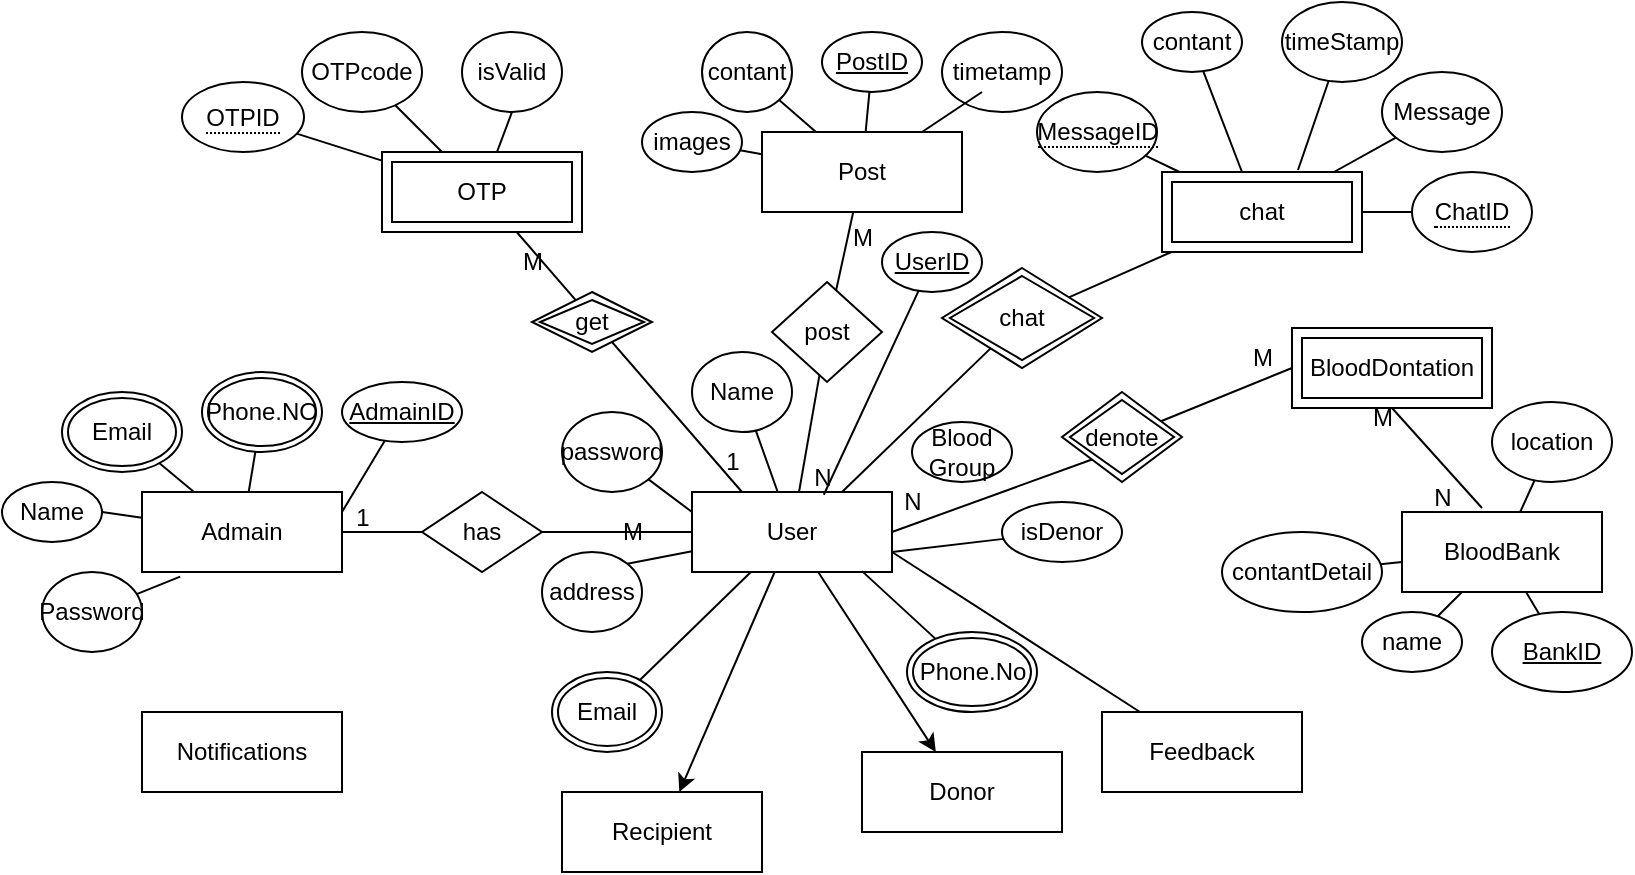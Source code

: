 <mxfile version="24.5.2" type="github">
  <diagram id="R2lEEEUBdFMjLlhIrx00" name="Page-1">
    <mxGraphModel dx="880" dy="446" grid="1" gridSize="10" guides="1" tooltips="1" connect="1" arrows="1" fold="1" page="1" pageScale="1" pageWidth="850" pageHeight="1100" math="0" shadow="0" extFonts="Permanent Marker^https://fonts.googleapis.com/css?family=Permanent+Marker">
      <root>
        <mxCell id="0" />
        <mxCell id="1" parent="0" />
        <mxCell id="QB1D0kBepASb9x_ZZ9DH-1" value="User" style="whiteSpace=wrap;html=1;align=center;" parent="1" vertex="1">
          <mxGeometry x="375" y="570" width="100" height="40" as="geometry" />
        </mxCell>
        <mxCell id="QB1D0kBepASb9x_ZZ9DH-2" value="Admain" style="whiteSpace=wrap;html=1;align=center;" parent="1" vertex="1">
          <mxGeometry x="100" y="570" width="100" height="40" as="geometry" />
        </mxCell>
        <mxCell id="QB1D0kBepASb9x_ZZ9DH-3" value="Donor" style="whiteSpace=wrap;html=1;align=center;" parent="1" vertex="1">
          <mxGeometry x="460" y="700" width="100" height="40" as="geometry" />
        </mxCell>
        <mxCell id="QB1D0kBepASb9x_ZZ9DH-4" value="Recipient" style="whiteSpace=wrap;html=1;align=center;" parent="1" vertex="1">
          <mxGeometry x="310" y="720" width="100" height="40" as="geometry" />
        </mxCell>
        <mxCell id="QB1D0kBepASb9x_ZZ9DH-5" value="OTP" style="shape=ext;margin=3;double=1;whiteSpace=wrap;html=1;align=center;" parent="1" vertex="1">
          <mxGeometry x="220" y="400" width="100" height="40" as="geometry" />
        </mxCell>
        <mxCell id="QB1D0kBepASb9x_ZZ9DH-7" value="Post" style="whiteSpace=wrap;html=1;align=center;" parent="1" vertex="1">
          <mxGeometry x="410" y="390" width="100" height="40" as="geometry" />
        </mxCell>
        <mxCell id="QB1D0kBepASb9x_ZZ9DH-8" value="BloodDontation" style="shape=ext;margin=3;double=1;whiteSpace=wrap;html=1;align=center;" parent="1" vertex="1">
          <mxGeometry x="675" y="488" width="100" height="40" as="geometry" />
        </mxCell>
        <mxCell id="QB1D0kBepASb9x_ZZ9DH-9" value="BloodBank" style="whiteSpace=wrap;html=1;align=center;" parent="1" vertex="1">
          <mxGeometry x="730" y="580" width="100" height="40" as="geometry" />
        </mxCell>
        <mxCell id="QB1D0kBepASb9x_ZZ9DH-10" value="Notifications" style="whiteSpace=wrap;html=1;align=center;" parent="1" vertex="1">
          <mxGeometry x="100" y="680" width="100" height="40" as="geometry" />
        </mxCell>
        <mxCell id="QB1D0kBepASb9x_ZZ9DH-11" value="Feedback" style="whiteSpace=wrap;html=1;align=center;" parent="1" vertex="1">
          <mxGeometry x="580" y="680" width="100" height="40" as="geometry" />
        </mxCell>
        <mxCell id="QB1D0kBepASb9x_ZZ9DH-12" value="UserID" style="ellipse;whiteSpace=wrap;html=1;align=center;fontStyle=4;" parent="1" vertex="1">
          <mxGeometry x="470" y="440" width="50" height="30" as="geometry" />
        </mxCell>
        <mxCell id="QB1D0kBepASb9x_ZZ9DH-13" value="address" style="ellipse;whiteSpace=wrap;html=1;align=center;" parent="1" vertex="1">
          <mxGeometry x="300" y="600" width="50" height="40" as="geometry" />
        </mxCell>
        <mxCell id="QB1D0kBepASb9x_ZZ9DH-14" value="password" style="ellipse;whiteSpace=wrap;html=1;align=center;" parent="1" vertex="1">
          <mxGeometry x="310" y="530" width="50" height="40" as="geometry" />
        </mxCell>
        <mxCell id="QB1D0kBepASb9x_ZZ9DH-15" value="Name" style="ellipse;whiteSpace=wrap;html=1;align=center;" parent="1" vertex="1">
          <mxGeometry x="375" y="500" width="50" height="40" as="geometry" />
        </mxCell>
        <mxCell id="QB1D0kBepASb9x_ZZ9DH-16" value="Phone.No" style="ellipse;shape=doubleEllipse;margin=3;whiteSpace=wrap;html=1;align=center;" parent="1" vertex="1">
          <mxGeometry x="482.5" y="640" width="65" height="40" as="geometry" />
        </mxCell>
        <mxCell id="QB1D0kBepASb9x_ZZ9DH-17" value="Email" style="ellipse;shape=doubleEllipse;margin=3;whiteSpace=wrap;html=1;align=center;" parent="1" vertex="1">
          <mxGeometry x="305" y="660" width="55" height="40" as="geometry" />
        </mxCell>
        <mxCell id="QB1D0kBepASb9x_ZZ9DH-18" value="isDenor" style="ellipse;whiteSpace=wrap;html=1;align=center;" parent="1" vertex="1">
          <mxGeometry x="530" y="575" width="60" height="30" as="geometry" />
        </mxCell>
        <mxCell id="QB1D0kBepASb9x_ZZ9DH-19" value="Blood&lt;br&gt;Group" style="ellipse;whiteSpace=wrap;html=1;align=center;" parent="1" vertex="1">
          <mxGeometry x="485" y="535" width="50" height="30" as="geometry" />
        </mxCell>
        <mxCell id="QB1D0kBepASb9x_ZZ9DH-20" value="has" style="shape=rhombus;perimeter=rhombusPerimeter;whiteSpace=wrap;html=1;align=center;" parent="1" vertex="1">
          <mxGeometry x="240" y="570" width="60" height="40" as="geometry" />
        </mxCell>
        <mxCell id="QB1D0kBepASb9x_ZZ9DH-21" value="" style="endArrow=none;html=1;rounded=0;entryX=0;entryY=0.5;entryDx=0;entryDy=0;" parent="1" source="QB1D0kBepASb9x_ZZ9DH-20" target="QB1D0kBepASb9x_ZZ9DH-1" edge="1">
          <mxGeometry relative="1" as="geometry">
            <mxPoint x="370" y="580" as="sourcePoint" />
            <mxPoint x="530" y="580" as="targetPoint" />
          </mxGeometry>
        </mxCell>
        <mxCell id="QB1D0kBepASb9x_ZZ9DH-22" value="" style="endArrow=none;html=1;rounded=0;" parent="1" source="QB1D0kBepASb9x_ZZ9DH-2" target="QB1D0kBepASb9x_ZZ9DH-20" edge="1">
          <mxGeometry relative="1" as="geometry">
            <mxPoint x="370" y="580" as="sourcePoint" />
            <mxPoint x="530" y="580" as="targetPoint" />
          </mxGeometry>
        </mxCell>
        <mxCell id="QB1D0kBepASb9x_ZZ9DH-23" value="" style="endArrow=none;html=1;rounded=0;entryX=0.25;entryY=0;entryDx=0;entryDy=0;" parent="1" source="QB1D0kBepASb9x_ZZ9DH-5" target="QB1D0kBepASb9x_ZZ9DH-1" edge="1">
          <mxGeometry relative="1" as="geometry">
            <mxPoint x="370" y="580" as="sourcePoint" />
            <mxPoint x="530" y="580" as="targetPoint" />
          </mxGeometry>
        </mxCell>
        <mxCell id="QB1D0kBepASb9x_ZZ9DH-24" value="" style="endArrow=none;html=1;rounded=0;" parent="1" source="QB1D0kBepASb9x_ZZ9DH-57" target="QB1D0kBepASb9x_ZZ9DH-7" edge="1">
          <mxGeometry relative="1" as="geometry">
            <mxPoint x="370" y="580" as="sourcePoint" />
            <mxPoint x="530" y="580" as="targetPoint" />
          </mxGeometry>
        </mxCell>
        <mxCell id="QB1D0kBepASb9x_ZZ9DH-25" value="" style="endArrow=none;html=1;rounded=0;" parent="1" source="EV8ZqtbG6k8P1l08Tk5u-41" target="EV8ZqtbG6k8P1l08Tk5u-40" edge="1">
          <mxGeometry relative="1" as="geometry">
            <mxPoint x="538.333" y="486.667" as="sourcePoint" />
            <mxPoint x="610" y="425" as="targetPoint" />
          </mxGeometry>
        </mxCell>
        <mxCell id="QB1D0kBepASb9x_ZZ9DH-26" value="" style="endArrow=none;html=1;rounded=0;entryX=1;entryY=0.5;entryDx=0;entryDy=0;exitX=0;exitY=1;exitDx=0;exitDy=0;" parent="1" source="EV8ZqtbG6k8P1l08Tk5u-15" target="QB1D0kBepASb9x_ZZ9DH-1" edge="1">
          <mxGeometry relative="1" as="geometry">
            <mxPoint x="370" y="580" as="sourcePoint" />
            <mxPoint x="530" y="580" as="targetPoint" />
          </mxGeometry>
        </mxCell>
        <mxCell id="QB1D0kBepASb9x_ZZ9DH-38" value="" style="endArrow=none;html=1;rounded=0;entryX=0;entryY=0.25;entryDx=0;entryDy=0;" parent="1" source="QB1D0kBepASb9x_ZZ9DH-14" target="QB1D0kBepASb9x_ZZ9DH-1" edge="1">
          <mxGeometry relative="1" as="geometry">
            <mxPoint x="80" y="510" as="sourcePoint" />
            <mxPoint x="240" y="510" as="targetPoint" />
          </mxGeometry>
        </mxCell>
        <mxCell id="QB1D0kBepASb9x_ZZ9DH-39" value="" style="endArrow=none;html=1;rounded=0;" parent="1" source="QB1D0kBepASb9x_ZZ9DH-1" target="QB1D0kBepASb9x_ZZ9DH-15" edge="1">
          <mxGeometry relative="1" as="geometry">
            <mxPoint x="370" y="580" as="sourcePoint" />
            <mxPoint x="530" y="580" as="targetPoint" />
          </mxGeometry>
        </mxCell>
        <mxCell id="QB1D0kBepASb9x_ZZ9DH-40" value="" style="endArrow=none;html=1;rounded=0;exitX=0.659;exitY=0.034;exitDx=0;exitDy=0;exitPerimeter=0;" parent="1" source="QB1D0kBepASb9x_ZZ9DH-1" target="QB1D0kBepASb9x_ZZ9DH-12" edge="1">
          <mxGeometry relative="1" as="geometry">
            <mxPoint x="370" y="580" as="sourcePoint" />
            <mxPoint x="530" y="580" as="targetPoint" />
          </mxGeometry>
        </mxCell>
        <mxCell id="QB1D0kBepASb9x_ZZ9DH-41" value="" style="endArrow=none;html=1;rounded=0;entryX=1;entryY=0.75;entryDx=0;entryDy=0;" parent="1" source="QB1D0kBepASb9x_ZZ9DH-18" target="QB1D0kBepASb9x_ZZ9DH-1" edge="1">
          <mxGeometry relative="1" as="geometry">
            <mxPoint x="370" y="580" as="sourcePoint" />
            <mxPoint x="530" y="580" as="targetPoint" />
          </mxGeometry>
        </mxCell>
        <mxCell id="QB1D0kBepASb9x_ZZ9DH-42" value="" style="endArrow=none;html=1;rounded=0;entryX=0.85;entryY=0.989;entryDx=0;entryDy=0;entryPerimeter=0;" parent="1" source="QB1D0kBepASb9x_ZZ9DH-16" target="QB1D0kBepASb9x_ZZ9DH-1" edge="1">
          <mxGeometry relative="1" as="geometry">
            <mxPoint x="370" y="580" as="sourcePoint" />
            <mxPoint x="530" y="580" as="targetPoint" />
          </mxGeometry>
        </mxCell>
        <mxCell id="QB1D0kBepASb9x_ZZ9DH-44" value="" style="endArrow=none;html=1;rounded=0;" parent="1" source="QB1D0kBepASb9x_ZZ9DH-1" target="QB1D0kBepASb9x_ZZ9DH-17" edge="1">
          <mxGeometry relative="1" as="geometry">
            <mxPoint x="370" y="580" as="sourcePoint" />
            <mxPoint x="530" y="580" as="targetPoint" />
          </mxGeometry>
        </mxCell>
        <mxCell id="QB1D0kBepASb9x_ZZ9DH-45" value="" style="endArrow=none;html=1;rounded=0;entryX=1;entryY=0;entryDx=0;entryDy=0;" parent="1" source="QB1D0kBepASb9x_ZZ9DH-1" target="QB1D0kBepASb9x_ZZ9DH-13" edge="1">
          <mxGeometry relative="1" as="geometry">
            <mxPoint x="370" y="580" as="sourcePoint" />
            <mxPoint x="530" y="580" as="targetPoint" />
          </mxGeometry>
        </mxCell>
        <mxCell id="QB1D0kBepASb9x_ZZ9DH-46" value="Phone.NO" style="ellipse;shape=doubleEllipse;margin=3;whiteSpace=wrap;html=1;align=center;" parent="1" vertex="1">
          <mxGeometry x="130" y="510" width="60" height="40" as="geometry" />
        </mxCell>
        <mxCell id="QB1D0kBepASb9x_ZZ9DH-47" value="Email" style="ellipse;shape=doubleEllipse;margin=3;whiteSpace=wrap;html=1;align=center;" parent="1" vertex="1">
          <mxGeometry x="60" y="520" width="60" height="40" as="geometry" />
        </mxCell>
        <mxCell id="QB1D0kBepASb9x_ZZ9DH-48" value="" style="endArrow=none;html=1;rounded=0;" parent="1" source="QB1D0kBepASb9x_ZZ9DH-2" target="QB1D0kBepASb9x_ZZ9DH-47" edge="1">
          <mxGeometry relative="1" as="geometry">
            <mxPoint x="370" y="580" as="sourcePoint" />
            <mxPoint x="530" y="580" as="targetPoint" />
          </mxGeometry>
        </mxCell>
        <mxCell id="QB1D0kBepASb9x_ZZ9DH-49" value="" style="endArrow=none;html=1;rounded=0;" parent="1" source="QB1D0kBepASb9x_ZZ9DH-2" target="QB1D0kBepASb9x_ZZ9DH-46" edge="1">
          <mxGeometry relative="1" as="geometry">
            <mxPoint x="370" y="580" as="sourcePoint" />
            <mxPoint x="530" y="580" as="targetPoint" />
          </mxGeometry>
        </mxCell>
        <mxCell id="QB1D0kBepASb9x_ZZ9DH-50" value="AdmainID" style="ellipse;whiteSpace=wrap;html=1;align=center;fontStyle=4;" parent="1" vertex="1">
          <mxGeometry x="200" y="515" width="60" height="30" as="geometry" />
        </mxCell>
        <mxCell id="QB1D0kBepASb9x_ZZ9DH-51" value="" style="endArrow=none;html=1;rounded=0;exitX=1;exitY=0.25;exitDx=0;exitDy=0;" parent="1" source="QB1D0kBepASb9x_ZZ9DH-2" target="QB1D0kBepASb9x_ZZ9DH-50" edge="1">
          <mxGeometry relative="1" as="geometry">
            <mxPoint x="370" y="580" as="sourcePoint" />
            <mxPoint x="530" y="580" as="targetPoint" />
          </mxGeometry>
        </mxCell>
        <mxCell id="QB1D0kBepASb9x_ZZ9DH-52" value="Password" style="ellipse;whiteSpace=wrap;html=1;align=center;" parent="1" vertex="1">
          <mxGeometry x="50" y="610" width="50" height="40" as="geometry" />
        </mxCell>
        <mxCell id="QB1D0kBepASb9x_ZZ9DH-53" value="Name" style="ellipse;whiteSpace=wrap;html=1;align=center;" parent="1" vertex="1">
          <mxGeometry x="30" y="565" width="50" height="30" as="geometry" />
        </mxCell>
        <mxCell id="QB1D0kBepASb9x_ZZ9DH-55" value="" style="endArrow=none;html=1;rounded=0;" parent="1" source="QB1D0kBepASb9x_ZZ9DH-2" edge="1">
          <mxGeometry relative="1" as="geometry">
            <mxPoint x="370" y="580" as="sourcePoint" />
            <mxPoint x="80" y="580" as="targetPoint" />
          </mxGeometry>
        </mxCell>
        <mxCell id="QB1D0kBepASb9x_ZZ9DH-56" value="" style="endArrow=none;html=1;rounded=0;exitX=0.191;exitY=1.057;exitDx=0;exitDy=0;exitPerimeter=0;" parent="1" source="QB1D0kBepASb9x_ZZ9DH-2" target="QB1D0kBepASb9x_ZZ9DH-52" edge="1">
          <mxGeometry relative="1" as="geometry">
            <mxPoint x="370" y="580" as="sourcePoint" />
            <mxPoint x="530" y="580" as="targetPoint" />
          </mxGeometry>
        </mxCell>
        <mxCell id="QB1D0kBepASb9x_ZZ9DH-59" value="1" style="text;html=1;align=center;verticalAlign=middle;resizable=0;points=[];autosize=1;strokeColor=none;fillColor=none;" parent="1" vertex="1">
          <mxGeometry x="195" y="568" width="30" height="30" as="geometry" />
        </mxCell>
        <mxCell id="QB1D0kBepASb9x_ZZ9DH-60" value="M" style="text;html=1;align=center;verticalAlign=middle;resizable=0;points=[];autosize=1;strokeColor=none;fillColor=none;" parent="1" vertex="1">
          <mxGeometry x="330" y="575" width="30" height="30" as="geometry" />
        </mxCell>
        <mxCell id="QB1D0kBepASb9x_ZZ9DH-62" value="1" style="text;html=1;align=center;verticalAlign=middle;resizable=0;points=[];autosize=1;strokeColor=none;fillColor=none;" parent="1" vertex="1">
          <mxGeometry x="380" y="540" width="30" height="30" as="geometry" />
        </mxCell>
        <mxCell id="QB1D0kBepASb9x_ZZ9DH-63" value="" style="endArrow=none;html=1;rounded=0;entryX=0.25;entryY=0;entryDx=0;entryDy=0;" parent="1" source="QB1D0kBepASb9x_ZZ9DH-5" target="QB1D0kBepASb9x_ZZ9DH-61" edge="1">
          <mxGeometry relative="1" as="geometry">
            <mxPoint x="287" y="440" as="sourcePoint" />
            <mxPoint x="400" y="570" as="targetPoint" />
          </mxGeometry>
        </mxCell>
        <mxCell id="QB1D0kBepASb9x_ZZ9DH-61" value="M" style="text;html=1;align=center;verticalAlign=middle;resizable=0;points=[];autosize=1;strokeColor=none;fillColor=none;" parent="1" vertex="1">
          <mxGeometry x="280" y="440" width="30" height="30" as="geometry" />
        </mxCell>
        <mxCell id="QB1D0kBepASb9x_ZZ9DH-64" value="isValid" style="ellipse;whiteSpace=wrap;html=1;align=center;" parent="1" vertex="1">
          <mxGeometry x="260" y="340" width="50" height="40" as="geometry" />
        </mxCell>
        <mxCell id="QB1D0kBepASb9x_ZZ9DH-65" value="OTPcode" style="ellipse;whiteSpace=wrap;html=1;align=center;" parent="1" vertex="1">
          <mxGeometry x="180" y="340" width="60" height="40" as="geometry" />
        </mxCell>
        <mxCell id="QB1D0kBepASb9x_ZZ9DH-66" value="" style="endArrow=none;html=1;rounded=0;exitX=0.5;exitY=1;exitDx=0;exitDy=0;" parent="1" source="QB1D0kBepASb9x_ZZ9DH-64" target="QB1D0kBepASb9x_ZZ9DH-5" edge="1">
          <mxGeometry relative="1" as="geometry">
            <mxPoint x="240" y="500" as="sourcePoint" />
            <mxPoint x="400" y="500" as="targetPoint" />
          </mxGeometry>
        </mxCell>
        <mxCell id="QB1D0kBepASb9x_ZZ9DH-67" value="" style="endArrow=none;html=1;rounded=0;" parent="1" source="QB1D0kBepASb9x_ZZ9DH-65" target="QB1D0kBepASb9x_ZZ9DH-5" edge="1">
          <mxGeometry relative="1" as="geometry">
            <mxPoint x="240" y="500" as="sourcePoint" />
            <mxPoint x="400" y="500" as="targetPoint" />
          </mxGeometry>
        </mxCell>
        <mxCell id="QB1D0kBepASb9x_ZZ9DH-69" value="" style="endArrow=none;html=1;rounded=0;" parent="1" source="EV8ZqtbG6k8P1l08Tk5u-43" target="QB1D0kBepASb9x_ZZ9DH-5" edge="1">
          <mxGeometry relative="1" as="geometry">
            <mxPoint x="199.904" y="416.196" as="sourcePoint" />
            <mxPoint x="400" y="500" as="targetPoint" />
          </mxGeometry>
        </mxCell>
        <mxCell id="QB1D0kBepASb9x_ZZ9DH-70" value="" style="edgeStyle=none;orthogonalLoop=1;jettySize=auto;html=1;rounded=0;" parent="1" source="QB1D0kBepASb9x_ZZ9DH-1" target="QB1D0kBepASb9x_ZZ9DH-3" edge="1">
          <mxGeometry width="100" relative="1" as="geometry">
            <mxPoint x="370" y="680" as="sourcePoint" />
            <mxPoint x="470" y="680" as="targetPoint" />
            <Array as="points" />
          </mxGeometry>
        </mxCell>
        <mxCell id="QB1D0kBepASb9x_ZZ9DH-71" value="" style="edgeStyle=none;orthogonalLoop=1;jettySize=auto;html=1;rounded=0;" parent="1" source="QB1D0kBepASb9x_ZZ9DH-1" target="QB1D0kBepASb9x_ZZ9DH-4" edge="1">
          <mxGeometry width="100" relative="1" as="geometry">
            <mxPoint x="320" y="680" as="sourcePoint" />
            <mxPoint x="420" y="680" as="targetPoint" />
            <Array as="points" />
          </mxGeometry>
        </mxCell>
        <mxCell id="EV8ZqtbG6k8P1l08Tk5u-1" value="images" style="ellipse;whiteSpace=wrap;html=1;align=center;" vertex="1" parent="1">
          <mxGeometry x="350" y="380" width="50" height="30" as="geometry" />
        </mxCell>
        <mxCell id="EV8ZqtbG6k8P1l08Tk5u-2" value="timetamp" style="ellipse;whiteSpace=wrap;html=1;align=center;" vertex="1" parent="1">
          <mxGeometry x="500" y="340" width="60" height="40" as="geometry" />
        </mxCell>
        <mxCell id="EV8ZqtbG6k8P1l08Tk5u-3" value="contant" style="ellipse;whiteSpace=wrap;html=1;align=center;" vertex="1" parent="1">
          <mxGeometry x="380" y="340" width="45" height="40" as="geometry" />
        </mxCell>
        <mxCell id="EV8ZqtbG6k8P1l08Tk5u-4" value="PostID" style="ellipse;whiteSpace=wrap;html=1;align=center;fontStyle=4;" vertex="1" parent="1">
          <mxGeometry x="440" y="340" width="50" height="30" as="geometry" />
        </mxCell>
        <mxCell id="EV8ZqtbG6k8P1l08Tk5u-5" value="get" style="shape=rhombus;double=1;perimeter=rhombusPerimeter;whiteSpace=wrap;html=1;align=center;" vertex="1" parent="1">
          <mxGeometry x="295" y="470" width="60" height="30" as="geometry" />
        </mxCell>
        <mxCell id="EV8ZqtbG6k8P1l08Tk5u-6" value="" style="endArrow=none;html=1;rounded=0;" edge="1" parent="1" source="QB1D0kBepASb9x_ZZ9DH-1" target="QB1D0kBepASb9x_ZZ9DH-57">
          <mxGeometry relative="1" as="geometry">
            <mxPoint x="429" y="570" as="sourcePoint" />
            <mxPoint x="456" y="430" as="targetPoint" />
          </mxGeometry>
        </mxCell>
        <mxCell id="QB1D0kBepASb9x_ZZ9DH-57" value="post" style="shape=rhombus;perimeter=rhombusPerimeter;whiteSpace=wrap;html=1;align=center;" parent="1" vertex="1">
          <mxGeometry x="415" y="465" width="55" height="50" as="geometry" />
        </mxCell>
        <mxCell id="EV8ZqtbG6k8P1l08Tk5u-7" value="N" style="text;html=1;align=center;verticalAlign=middle;resizable=0;points=[];autosize=1;strokeColor=none;fillColor=none;" vertex="1" parent="1">
          <mxGeometry x="425" y="548" width="30" height="30" as="geometry" />
        </mxCell>
        <mxCell id="EV8ZqtbG6k8P1l08Tk5u-9" value="M" style="text;html=1;align=center;verticalAlign=middle;resizable=0;points=[];autosize=1;strokeColor=none;fillColor=none;" vertex="1" parent="1">
          <mxGeometry x="445" y="428" width="30" height="30" as="geometry" />
        </mxCell>
        <mxCell id="EV8ZqtbG6k8P1l08Tk5u-10" value="" style="endArrow=none;html=1;rounded=0;" edge="1" parent="1" target="QB1D0kBepASb9x_ZZ9DH-7">
          <mxGeometry relative="1" as="geometry">
            <mxPoint x="520" y="370" as="sourcePoint" />
            <mxPoint x="500" y="540" as="targetPoint" />
          </mxGeometry>
        </mxCell>
        <mxCell id="EV8ZqtbG6k8P1l08Tk5u-11" value="" style="endArrow=none;html=1;rounded=0;" edge="1" parent="1" source="EV8ZqtbG6k8P1l08Tk5u-4" target="QB1D0kBepASb9x_ZZ9DH-7">
          <mxGeometry relative="1" as="geometry">
            <mxPoint x="450" y="465" as="sourcePoint" />
            <mxPoint x="610" y="465" as="targetPoint" />
          </mxGeometry>
        </mxCell>
        <mxCell id="EV8ZqtbG6k8P1l08Tk5u-12" value="" style="endArrow=none;html=1;rounded=0;" edge="1" parent="1" source="EV8ZqtbG6k8P1l08Tk5u-3" target="QB1D0kBepASb9x_ZZ9DH-7">
          <mxGeometry relative="1" as="geometry">
            <mxPoint x="340" y="540" as="sourcePoint" />
            <mxPoint x="500" y="540" as="targetPoint" />
          </mxGeometry>
        </mxCell>
        <mxCell id="EV8ZqtbG6k8P1l08Tk5u-13" value="" style="endArrow=none;html=1;rounded=0;" edge="1" parent="1" source="EV8ZqtbG6k8P1l08Tk5u-1" target="QB1D0kBepASb9x_ZZ9DH-7">
          <mxGeometry relative="1" as="geometry">
            <mxPoint x="340" y="540" as="sourcePoint" />
            <mxPoint x="500" y="540" as="targetPoint" />
          </mxGeometry>
        </mxCell>
        <mxCell id="EV8ZqtbG6k8P1l08Tk5u-17" value="" style="endArrow=none;html=1;rounded=0;exitX=0;exitY=0.5;exitDx=0;exitDy=0;" edge="1" parent="1" source="QB1D0kBepASb9x_ZZ9DH-8" target="EV8ZqtbG6k8P1l08Tk5u-15">
          <mxGeometry relative="1" as="geometry">
            <mxPoint x="670" y="510" as="sourcePoint" />
            <mxPoint x="620" y="530" as="targetPoint" />
          </mxGeometry>
        </mxCell>
        <mxCell id="EV8ZqtbG6k8P1l08Tk5u-15" value="denote" style="shape=rhombus;double=1;perimeter=rhombusPerimeter;whiteSpace=wrap;html=1;align=center;" vertex="1" parent="1">
          <mxGeometry x="560" y="520" width="60" height="45" as="geometry" />
        </mxCell>
        <mxCell id="EV8ZqtbG6k8P1l08Tk5u-18" value="N" style="text;html=1;align=center;verticalAlign=middle;resizable=0;points=[];autosize=1;strokeColor=none;fillColor=none;" vertex="1" parent="1">
          <mxGeometry x="470" y="560" width="30" height="30" as="geometry" />
        </mxCell>
        <mxCell id="EV8ZqtbG6k8P1l08Tk5u-19" value="M" style="text;html=1;align=center;verticalAlign=middle;resizable=0;points=[];autosize=1;strokeColor=none;fillColor=none;" vertex="1" parent="1">
          <mxGeometry x="645" y="488" width="30" height="30" as="geometry" />
        </mxCell>
        <mxCell id="EV8ZqtbG6k8P1l08Tk5u-25" value="" style="endArrow=none;html=1;rounded=0;entryX=0.5;entryY=1;entryDx=0;entryDy=0;exitX=0.4;exitY=-0.05;exitDx=0;exitDy=0;exitPerimeter=0;" edge="1" parent="1" source="QB1D0kBepASb9x_ZZ9DH-9" target="QB1D0kBepASb9x_ZZ9DH-8">
          <mxGeometry relative="1" as="geometry">
            <mxPoint x="340" y="570" as="sourcePoint" />
            <mxPoint x="500" y="570" as="targetPoint" />
          </mxGeometry>
        </mxCell>
        <mxCell id="EV8ZqtbG6k8P1l08Tk5u-29" value="M" style="text;html=1;align=center;verticalAlign=middle;resizable=0;points=[];autosize=1;strokeColor=none;fillColor=none;" vertex="1" parent="1">
          <mxGeometry x="705" y="518" width="30" height="30" as="geometry" />
        </mxCell>
        <mxCell id="EV8ZqtbG6k8P1l08Tk5u-30" value="N" style="text;html=1;align=center;verticalAlign=middle;resizable=0;points=[];autosize=1;strokeColor=none;fillColor=none;" vertex="1" parent="1">
          <mxGeometry x="735" y="558" width="30" height="30" as="geometry" />
        </mxCell>
        <mxCell id="EV8ZqtbG6k8P1l08Tk5u-31" value="" style="endArrow=none;html=1;rounded=0;exitX=1;exitY=0.75;exitDx=0;exitDy=0;" edge="1" parent="1" source="QB1D0kBepASb9x_ZZ9DH-1" target="QB1D0kBepASb9x_ZZ9DH-11">
          <mxGeometry relative="1" as="geometry">
            <mxPoint x="500" y="570" as="sourcePoint" />
            <mxPoint x="660" y="570" as="targetPoint" />
          </mxGeometry>
        </mxCell>
        <mxCell id="EV8ZqtbG6k8P1l08Tk5u-34" value="Message" style="ellipse;whiteSpace=wrap;html=1;align=center;" vertex="1" parent="1">
          <mxGeometry x="720" y="360" width="60" height="40" as="geometry" />
        </mxCell>
        <mxCell id="EV8ZqtbG6k8P1l08Tk5u-35" value="timeStamp" style="ellipse;whiteSpace=wrap;html=1;align=center;" vertex="1" parent="1">
          <mxGeometry x="670" y="325" width="60" height="40" as="geometry" />
        </mxCell>
        <mxCell id="EV8ZqtbG6k8P1l08Tk5u-36" value="contant" style="ellipse;whiteSpace=wrap;html=1;align=center;" vertex="1" parent="1">
          <mxGeometry x="600" y="330" width="50" height="30" as="geometry" />
        </mxCell>
        <mxCell id="EV8ZqtbG6k8P1l08Tk5u-39" value="" style="endArrow=none;html=1;rounded=0;exitX=0.75;exitY=0;exitDx=0;exitDy=0;" edge="1" parent="1" source="QB1D0kBepASb9x_ZZ9DH-1" target="EV8ZqtbG6k8P1l08Tk5u-41">
          <mxGeometry relative="1" as="geometry">
            <mxPoint x="450" y="570" as="sourcePoint" />
            <mxPoint x="498.333" y="506.667" as="targetPoint" />
          </mxGeometry>
        </mxCell>
        <mxCell id="EV8ZqtbG6k8P1l08Tk5u-40" value="chat" style="shape=ext;margin=3;double=1;whiteSpace=wrap;html=1;align=center;" vertex="1" parent="1">
          <mxGeometry x="610" y="410" width="100" height="40" as="geometry" />
        </mxCell>
        <mxCell id="EV8ZqtbG6k8P1l08Tk5u-42" value="" style="endArrow=none;html=1;rounded=0;exitX=0.75;exitY=0;exitDx=0;exitDy=0;" edge="1" parent="1" target="EV8ZqtbG6k8P1l08Tk5u-41">
          <mxGeometry relative="1" as="geometry">
            <mxPoint x="538.333" y="486.667" as="sourcePoint" />
            <mxPoint x="624" y="440" as="targetPoint" />
          </mxGeometry>
        </mxCell>
        <mxCell id="EV8ZqtbG6k8P1l08Tk5u-41" value="chat" style="shape=rhombus;double=1;perimeter=rhombusPerimeter;whiteSpace=wrap;html=1;align=center;" vertex="1" parent="1">
          <mxGeometry x="500" y="458" width="80" height="50" as="geometry" />
        </mxCell>
        <mxCell id="EV8ZqtbG6k8P1l08Tk5u-43" value="&lt;span style=&quot;border-bottom: 1px dotted&quot;&gt;OTPID&lt;/span&gt;" style="ellipse;whiteSpace=wrap;html=1;align=center;" vertex="1" parent="1">
          <mxGeometry x="120" y="365" width="61" height="35" as="geometry" />
        </mxCell>
        <mxCell id="EV8ZqtbG6k8P1l08Tk5u-45" value="&lt;span style=&quot;border-bottom: 1px dotted&quot;&gt;MessageID&lt;/span&gt;" style="ellipse;whiteSpace=wrap;html=1;align=center;" vertex="1" parent="1">
          <mxGeometry x="547.5" y="370" width="60" height="40" as="geometry" />
        </mxCell>
        <mxCell id="EV8ZqtbG6k8P1l08Tk5u-46" value="&lt;span style=&quot;border-bottom: 1px dotted&quot;&gt;ChatID&lt;/span&gt;" style="ellipse;whiteSpace=wrap;html=1;align=center;" vertex="1" parent="1">
          <mxGeometry x="735" y="410" width="60" height="40" as="geometry" />
        </mxCell>
        <mxCell id="EV8ZqtbG6k8P1l08Tk5u-49" value="" style="endArrow=none;html=1;rounded=0;" edge="1" parent="1" source="EV8ZqtbG6k8P1l08Tk5u-45" target="EV8ZqtbG6k8P1l08Tk5u-40">
          <mxGeometry relative="1" as="geometry">
            <mxPoint x="440" y="480" as="sourcePoint" />
            <mxPoint x="600" y="480" as="targetPoint" />
          </mxGeometry>
        </mxCell>
        <mxCell id="EV8ZqtbG6k8P1l08Tk5u-50" value="" style="endArrow=none;html=1;rounded=0;" edge="1" parent="1" source="EV8ZqtbG6k8P1l08Tk5u-46" target="EV8ZqtbG6k8P1l08Tk5u-40">
          <mxGeometry relative="1" as="geometry">
            <mxPoint x="440" y="480" as="sourcePoint" />
            <mxPoint x="600" y="480" as="targetPoint" />
          </mxGeometry>
        </mxCell>
        <mxCell id="EV8ZqtbG6k8P1l08Tk5u-51" value="" style="endArrow=none;html=1;rounded=0;" edge="1" parent="1" source="EV8ZqtbG6k8P1l08Tk5u-34" target="EV8ZqtbG6k8P1l08Tk5u-40">
          <mxGeometry relative="1" as="geometry">
            <mxPoint x="440" y="480" as="sourcePoint" />
            <mxPoint x="600" y="480" as="targetPoint" />
          </mxGeometry>
        </mxCell>
        <mxCell id="EV8ZqtbG6k8P1l08Tk5u-52" value="" style="endArrow=none;html=1;rounded=0;entryX=0.68;entryY=-0.025;entryDx=0;entryDy=0;entryPerimeter=0;" edge="1" parent="1" source="EV8ZqtbG6k8P1l08Tk5u-35" target="EV8ZqtbG6k8P1l08Tk5u-40">
          <mxGeometry relative="1" as="geometry">
            <mxPoint x="440" y="480" as="sourcePoint" />
            <mxPoint x="600" y="480" as="targetPoint" />
          </mxGeometry>
        </mxCell>
        <mxCell id="EV8ZqtbG6k8P1l08Tk5u-53" value="" style="endArrow=none;html=1;rounded=0;entryX=0.4;entryY=0;entryDx=0;entryDy=0;entryPerimeter=0;" edge="1" parent="1" source="EV8ZqtbG6k8P1l08Tk5u-36" target="EV8ZqtbG6k8P1l08Tk5u-40">
          <mxGeometry relative="1" as="geometry">
            <mxPoint x="440" y="480" as="sourcePoint" />
            <mxPoint x="600" y="480" as="targetPoint" />
          </mxGeometry>
        </mxCell>
        <mxCell id="EV8ZqtbG6k8P1l08Tk5u-55" value="BankID" style="ellipse;whiteSpace=wrap;html=1;align=center;fontStyle=4;" vertex="1" parent="1">
          <mxGeometry x="775" y="630" width="70" height="40" as="geometry" />
        </mxCell>
        <mxCell id="EV8ZqtbG6k8P1l08Tk5u-56" value="contantDetail" style="ellipse;whiteSpace=wrap;html=1;align=center;" vertex="1" parent="1">
          <mxGeometry x="640" y="590" width="80" height="40" as="geometry" />
        </mxCell>
        <mxCell id="EV8ZqtbG6k8P1l08Tk5u-57" value="location" style="ellipse;whiteSpace=wrap;html=1;align=center;" vertex="1" parent="1">
          <mxGeometry x="775" y="525" width="60" height="40" as="geometry" />
        </mxCell>
        <mxCell id="EV8ZqtbG6k8P1l08Tk5u-58" value="name" style="ellipse;whiteSpace=wrap;html=1;align=center;" vertex="1" parent="1">
          <mxGeometry x="710" y="630" width="50" height="30" as="geometry" />
        </mxCell>
        <mxCell id="EV8ZqtbG6k8P1l08Tk5u-59" style="edgeStyle=orthogonalEdgeStyle;rounded=0;orthogonalLoop=1;jettySize=auto;html=1;exitX=0.5;exitY=1;exitDx=0;exitDy=0;" edge="1" parent="1" source="QB1D0kBepASb9x_ZZ9DH-9" target="QB1D0kBepASb9x_ZZ9DH-9">
          <mxGeometry relative="1" as="geometry" />
        </mxCell>
        <mxCell id="EV8ZqtbG6k8P1l08Tk5u-63" value="" style="endArrow=none;html=1;rounded=0;" edge="1" parent="1" source="QB1D0kBepASb9x_ZZ9DH-9" target="EV8ZqtbG6k8P1l08Tk5u-57">
          <mxGeometry relative="1" as="geometry">
            <mxPoint x="440" y="600" as="sourcePoint" />
            <mxPoint x="600" y="600" as="targetPoint" />
          </mxGeometry>
        </mxCell>
        <mxCell id="EV8ZqtbG6k8P1l08Tk5u-64" value="" style="endArrow=none;html=1;rounded=0;" edge="1" parent="1" source="EV8ZqtbG6k8P1l08Tk5u-55" target="QB1D0kBepASb9x_ZZ9DH-9">
          <mxGeometry relative="1" as="geometry">
            <mxPoint x="440" y="600" as="sourcePoint" />
            <mxPoint x="600" y="600" as="targetPoint" />
          </mxGeometry>
        </mxCell>
        <mxCell id="EV8ZqtbG6k8P1l08Tk5u-65" value="" style="endArrow=none;html=1;rounded=0;" edge="1" parent="1" source="EV8ZqtbG6k8P1l08Tk5u-58" target="QB1D0kBepASb9x_ZZ9DH-9">
          <mxGeometry relative="1" as="geometry">
            <mxPoint x="440" y="600" as="sourcePoint" />
            <mxPoint x="600" y="600" as="targetPoint" />
          </mxGeometry>
        </mxCell>
        <mxCell id="EV8ZqtbG6k8P1l08Tk5u-66" value="" style="endArrow=none;html=1;rounded=0;" edge="1" parent="1" source="EV8ZqtbG6k8P1l08Tk5u-56" target="QB1D0kBepASb9x_ZZ9DH-9">
          <mxGeometry relative="1" as="geometry">
            <mxPoint x="440" y="600" as="sourcePoint" />
            <mxPoint x="600" y="600" as="targetPoint" />
          </mxGeometry>
        </mxCell>
      </root>
    </mxGraphModel>
  </diagram>
</mxfile>
